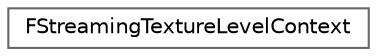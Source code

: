 digraph "Graphical Class Hierarchy"
{
 // INTERACTIVE_SVG=YES
 // LATEX_PDF_SIZE
  bgcolor="transparent";
  edge [fontname=Helvetica,fontsize=10,labelfontname=Helvetica,labelfontsize=10];
  node [fontname=Helvetica,fontsize=10,shape=box,height=0.2,width=0.4];
  rankdir="LR";
  Node0 [id="Node000000",label="FStreamingTextureLevelContext",height=0.2,width=0.4,color="grey40", fillcolor="white", style="filled",URL="$d5/d35/classFStreamingTextureLevelContext.html",tooltip="Context used to resolve FStreamingTextureBuildInfo to FStreamingRenderAssetPrimitiveInfo The context ..."];
}
